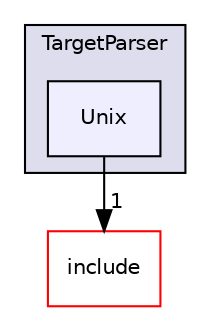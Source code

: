 digraph "lib/TargetParser/Unix" {
  bgcolor=transparent;
  compound=true
  node [ fontsize="10", fontname="Helvetica"];
  edge [ labelfontsize="10", labelfontname="Helvetica"];
  subgraph clusterdir_fbc2970026d1dba360a6119bc82993c9 {
    graph [ bgcolor="#ddddee", pencolor="black", label="TargetParser" fontname="Helvetica", fontsize="10", URL="dir_fbc2970026d1dba360a6119bc82993c9.html"]
  dir_f448995f8da2fcd7560a72e53fee083c [shape=box, label="Unix", style="filled", fillcolor="#eeeeff", pencolor="black", URL="dir_f448995f8da2fcd7560a72e53fee083c.html"];
  }
  dir_d44c64559bbebec7f509842c48db8b23 [shape=box label="include" color="red" URL="dir_d44c64559bbebec7f509842c48db8b23.html"];
  dir_f448995f8da2fcd7560a72e53fee083c->dir_d44c64559bbebec7f509842c48db8b23 [headlabel="1", labeldistance=1.5 headhref="dir_000338_000001.html"];
}
